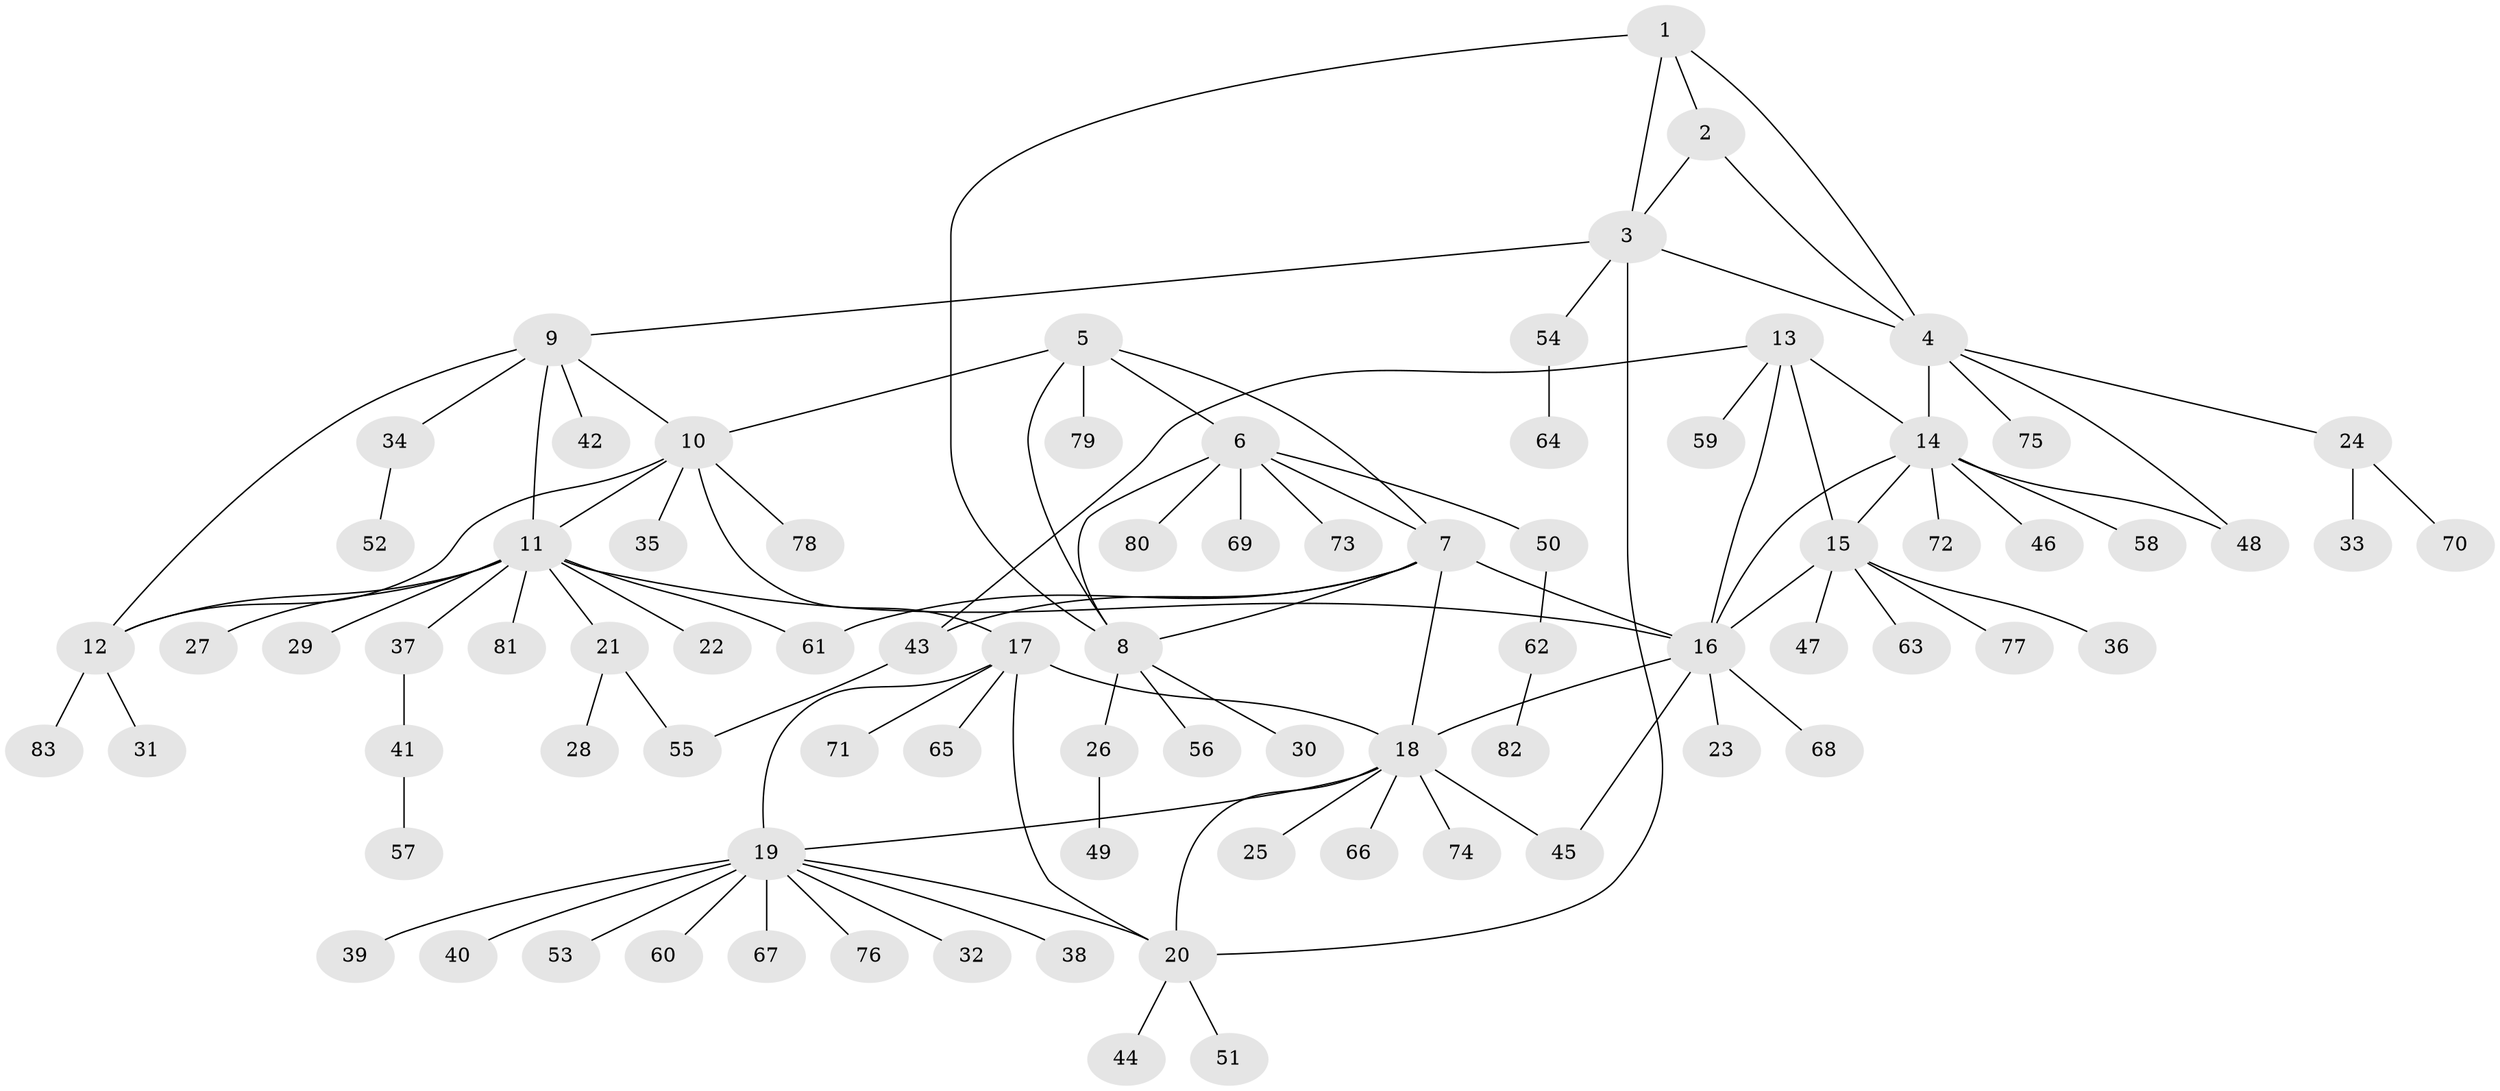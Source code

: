 // Generated by graph-tools (version 1.1) at 2025/02/03/09/25 03:02:50]
// undirected, 83 vertices, 108 edges
graph export_dot {
graph [start="1"]
  node [color=gray90,style=filled];
  1;
  2;
  3;
  4;
  5;
  6;
  7;
  8;
  9;
  10;
  11;
  12;
  13;
  14;
  15;
  16;
  17;
  18;
  19;
  20;
  21;
  22;
  23;
  24;
  25;
  26;
  27;
  28;
  29;
  30;
  31;
  32;
  33;
  34;
  35;
  36;
  37;
  38;
  39;
  40;
  41;
  42;
  43;
  44;
  45;
  46;
  47;
  48;
  49;
  50;
  51;
  52;
  53;
  54;
  55;
  56;
  57;
  58;
  59;
  60;
  61;
  62;
  63;
  64;
  65;
  66;
  67;
  68;
  69;
  70;
  71;
  72;
  73;
  74;
  75;
  76;
  77;
  78;
  79;
  80;
  81;
  82;
  83;
  1 -- 2;
  1 -- 3;
  1 -- 4;
  1 -- 8;
  2 -- 3;
  2 -- 4;
  3 -- 4;
  3 -- 9;
  3 -- 20;
  3 -- 54;
  4 -- 14;
  4 -- 24;
  4 -- 48;
  4 -- 75;
  5 -- 6;
  5 -- 7;
  5 -- 8;
  5 -- 10;
  5 -- 79;
  6 -- 7;
  6 -- 8;
  6 -- 50;
  6 -- 69;
  6 -- 73;
  6 -- 80;
  7 -- 8;
  7 -- 16;
  7 -- 18;
  7 -- 43;
  7 -- 61;
  8 -- 26;
  8 -- 30;
  8 -- 56;
  9 -- 10;
  9 -- 11;
  9 -- 12;
  9 -- 34;
  9 -- 42;
  10 -- 11;
  10 -- 12;
  10 -- 17;
  10 -- 35;
  10 -- 78;
  11 -- 12;
  11 -- 16;
  11 -- 21;
  11 -- 22;
  11 -- 27;
  11 -- 29;
  11 -- 37;
  11 -- 61;
  11 -- 81;
  12 -- 31;
  12 -- 83;
  13 -- 14;
  13 -- 15;
  13 -- 16;
  13 -- 43;
  13 -- 59;
  14 -- 15;
  14 -- 16;
  14 -- 46;
  14 -- 48;
  14 -- 58;
  14 -- 72;
  15 -- 16;
  15 -- 36;
  15 -- 47;
  15 -- 63;
  15 -- 77;
  16 -- 18;
  16 -- 23;
  16 -- 45;
  16 -- 68;
  17 -- 18;
  17 -- 19;
  17 -- 20;
  17 -- 65;
  17 -- 71;
  18 -- 19;
  18 -- 20;
  18 -- 25;
  18 -- 45;
  18 -- 66;
  18 -- 74;
  19 -- 20;
  19 -- 32;
  19 -- 38;
  19 -- 39;
  19 -- 40;
  19 -- 53;
  19 -- 60;
  19 -- 67;
  19 -- 76;
  20 -- 44;
  20 -- 51;
  21 -- 28;
  21 -- 55;
  24 -- 33;
  24 -- 70;
  26 -- 49;
  34 -- 52;
  37 -- 41;
  41 -- 57;
  43 -- 55;
  50 -- 62;
  54 -- 64;
  62 -- 82;
}
